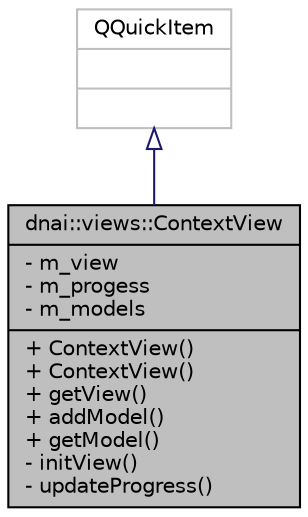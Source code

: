 digraph "dnai::views::ContextView"
{
  edge [fontname="Helvetica",fontsize="10",labelfontname="Helvetica",labelfontsize="10"];
  node [fontname="Helvetica",fontsize="10",shape=record];
  Node1 [label="{dnai::views::ContextView\n|- m_view\l- m_progess\l- m_models\l|+ ContextView()\l+ ContextView()\l+ getView()\l+ addModel()\l+ getModel()\l- initView()\l- updateProgress()\l}",height=0.2,width=0.4,color="black", fillcolor="grey75", style="filled", fontcolor="black"];
  Node2 -> Node1 [dir="back",color="midnightblue",fontsize="10",style="solid",arrowtail="onormal",fontname="Helvetica"];
  Node2 [label="{QQuickItem\n||}",height=0.2,width=0.4,color="grey75", fillcolor="white", style="filled"];
}

